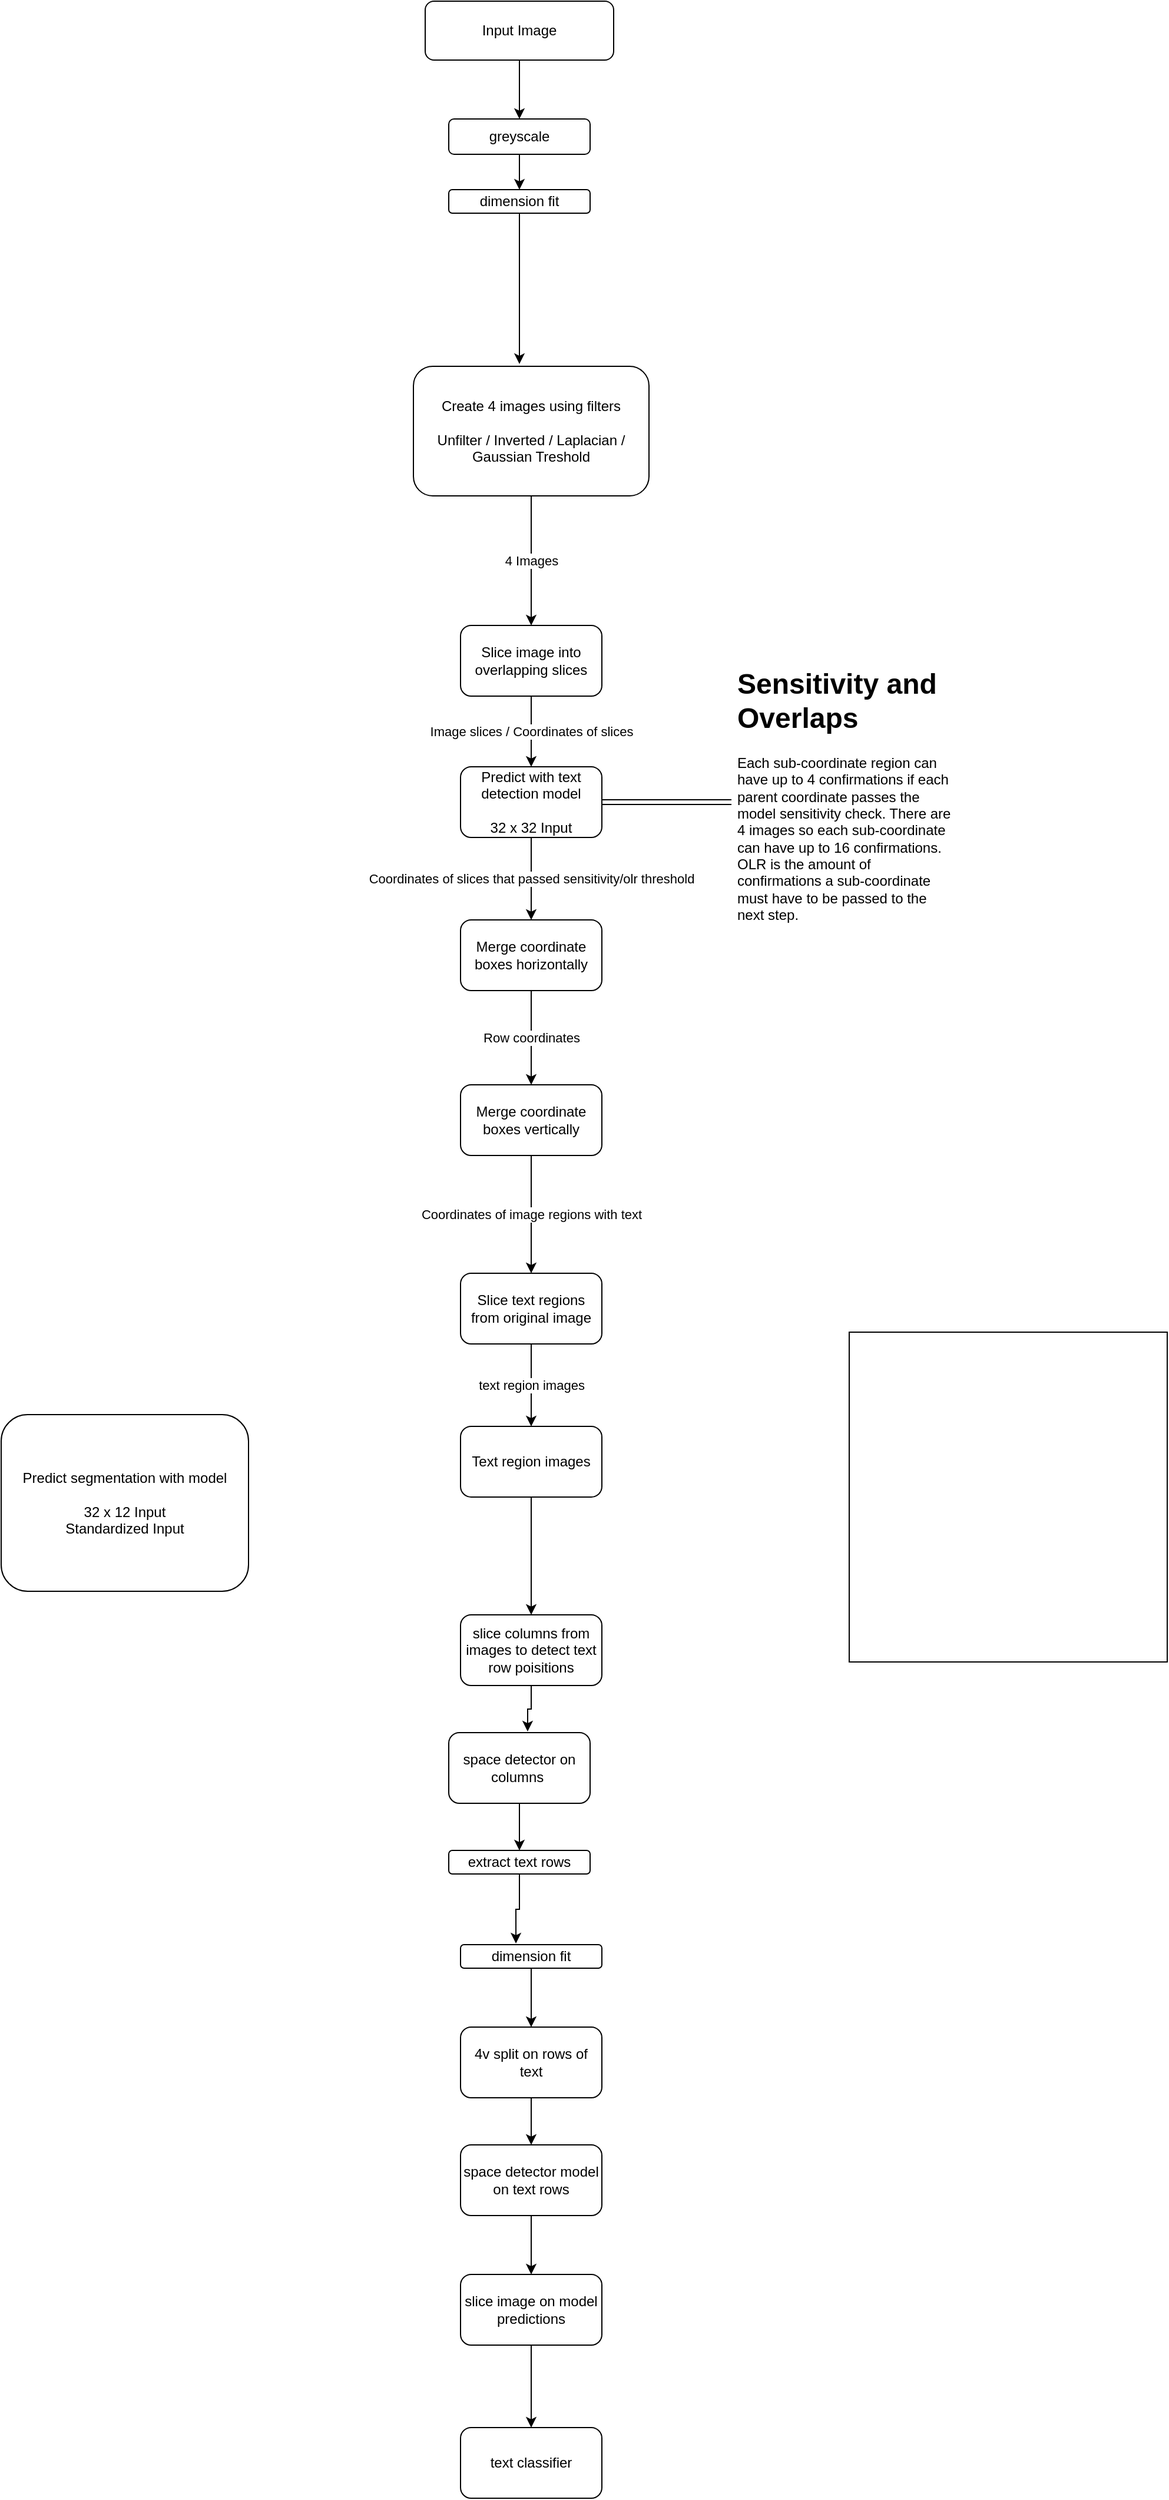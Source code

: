 <mxfile version="16.4.0" type="device"><diagram id="UtVgI1CnMSAznC2kJNcW" name="Page-1"><mxGraphModel dx="1102" dy="746" grid="1" gridSize="10" guides="1" tooltips="1" connect="1" arrows="1" fold="1" page="1" pageScale="1" pageWidth="2400" pageHeight="2400" math="0" shadow="0"><root><mxCell id="0"/><mxCell id="1" parent="0"/><mxCell id="ibsGEV7XPqqA13c_LjEd-3" style="edgeStyle=orthogonalEdgeStyle;rounded=0;orthogonalLoop=1;jettySize=auto;html=1;entryX=0.5;entryY=0;entryDx=0;entryDy=0;" edge="1" parent="1" source="ajGedO4xjajjBX1lwh1i-1" target="ibsGEV7XPqqA13c_LjEd-1"><mxGeometry relative="1" as="geometry"/></mxCell><mxCell id="ajGedO4xjajjBX1lwh1i-1" value="Input Image" style="rounded=1;whiteSpace=wrap;html=1;" parent="1" vertex="1"><mxGeometry x="700" y="60" width="160" height="50" as="geometry"/></mxCell><mxCell id="ajGedO4xjajjBX1lwh1i-6" value="4 Images" style="edgeStyle=orthogonalEdgeStyle;rounded=0;orthogonalLoop=1;jettySize=auto;html=1;entryX=0.5;entryY=0;entryDx=0;entryDy=0;" parent="1" source="ajGedO4xjajjBX1lwh1i-2" target="ajGedO4xjajjBX1lwh1i-3" edge="1"><mxGeometry relative="1" as="geometry"/></mxCell><mxCell id="ajGedO4xjajjBX1lwh1i-2" value="Create 4 images using filters&lt;br&gt;&lt;br&gt;Unfilter / Inverted / Laplacian / Gaussian Treshold" style="rounded=1;whiteSpace=wrap;html=1;" parent="1" vertex="1"><mxGeometry x="690" y="370" width="200" height="110" as="geometry"/></mxCell><mxCell id="ajGedO4xjajjBX1lwh1i-7" value="Image slices / Coordinates of slices" style="edgeStyle=orthogonalEdgeStyle;rounded=0;orthogonalLoop=1;jettySize=auto;html=1;entryX=0.5;entryY=0;entryDx=0;entryDy=0;" parent="1" source="ajGedO4xjajjBX1lwh1i-3" target="ajGedO4xjajjBX1lwh1i-4" edge="1"><mxGeometry relative="1" as="geometry"/></mxCell><mxCell id="ajGedO4xjajjBX1lwh1i-3" value="Slice image into overlapping slices" style="rounded=1;whiteSpace=wrap;html=1;" parent="1" vertex="1"><mxGeometry x="730" y="590" width="120" height="60" as="geometry"/></mxCell><mxCell id="ajGedO4xjajjBX1lwh1i-9" value="Coordinates of slices that passed sensitivity/olr threshold" style="edgeStyle=orthogonalEdgeStyle;rounded=0;orthogonalLoop=1;jettySize=auto;html=1;entryX=0.5;entryY=0;entryDx=0;entryDy=0;" parent="1" source="ajGedO4xjajjBX1lwh1i-4" target="ajGedO4xjajjBX1lwh1i-8" edge="1"><mxGeometry relative="1" as="geometry"/></mxCell><mxCell id="ajGedO4xjajjBX1lwh1i-4" value="Predict with text detection model&lt;br&gt;&lt;br&gt;32 x 32 Input" style="rounded=1;whiteSpace=wrap;html=1;" parent="1" vertex="1"><mxGeometry x="730" y="710" width="120" height="60" as="geometry"/></mxCell><mxCell id="ajGedO4xjajjBX1lwh1i-13" value="Row coordinates" style="edgeStyle=orthogonalEdgeStyle;rounded=0;orthogonalLoop=1;jettySize=auto;html=1;entryX=0.5;entryY=0;entryDx=0;entryDy=0;" parent="1" source="ajGedO4xjajjBX1lwh1i-8" target="ajGedO4xjajjBX1lwh1i-12" edge="1"><mxGeometry relative="1" as="geometry"/></mxCell><mxCell id="ajGedO4xjajjBX1lwh1i-8" value="Merge coordinate boxes horizontally" style="rounded=1;whiteSpace=wrap;html=1;" parent="1" vertex="1"><mxGeometry x="730" y="840" width="120" height="60" as="geometry"/></mxCell><mxCell id="ajGedO4xjajjBX1lwh1i-11" style="edgeStyle=orthogonalEdgeStyle;rounded=0;orthogonalLoop=1;jettySize=auto;html=1;shape=link;" parent="1" source="ajGedO4xjajjBX1lwh1i-10" target="ajGedO4xjajjBX1lwh1i-4" edge="1"><mxGeometry relative="1" as="geometry"/></mxCell><mxCell id="ajGedO4xjajjBX1lwh1i-10" value="&lt;h1&gt;Sensitivity and Overlaps&lt;/h1&gt;&lt;div&gt;Each sub-coordinate region can have up to 4 confirmations if each parent coordinate passes the model sensitivity check. There are 4 images so each sub-coordinate can have up to 16 confirmations. OLR is the amount of confirmations a sub-coordinate must have to be passed to the next step.&lt;/div&gt;" style="text;html=1;strokeColor=none;fillColor=none;spacing=5;spacingTop=-20;whiteSpace=wrap;overflow=hidden;rounded=0;" parent="1" vertex="1"><mxGeometry x="960" y="620" width="190" height="240" as="geometry"/></mxCell><mxCell id="ajGedO4xjajjBX1lwh1i-15" value="Coordinates of image regions with text" style="edgeStyle=orthogonalEdgeStyle;rounded=0;orthogonalLoop=1;jettySize=auto;html=1;" parent="1" source="ajGedO4xjajjBX1lwh1i-12" target="ajGedO4xjajjBX1lwh1i-14" edge="1"><mxGeometry relative="1" as="geometry"/></mxCell><mxCell id="ajGedO4xjajjBX1lwh1i-12" value="Merge coordinate boxes vertically" style="rounded=1;whiteSpace=wrap;html=1;" parent="1" vertex="1"><mxGeometry x="730" y="980" width="120" height="60" as="geometry"/></mxCell><mxCell id="ajGedO4xjajjBX1lwh1i-17" value="text region images" style="edgeStyle=orthogonalEdgeStyle;rounded=0;orthogonalLoop=1;jettySize=auto;html=1;entryX=0.5;entryY=0;entryDx=0;entryDy=0;" parent="1" source="ajGedO4xjajjBX1lwh1i-14" target="ajGedO4xjajjBX1lwh1i-16" edge="1"><mxGeometry relative="1" as="geometry"/></mxCell><mxCell id="ajGedO4xjajjBX1lwh1i-14" value="Slice text regions from original image" style="rounded=1;whiteSpace=wrap;html=1;" parent="1" vertex="1"><mxGeometry x="730" y="1140" width="120" height="60" as="geometry"/></mxCell><mxCell id="ajGedO4xjajjBX1lwh1i-20" style="edgeStyle=orthogonalEdgeStyle;rounded=0;orthogonalLoop=1;jettySize=auto;html=1;entryX=0.5;entryY=0;entryDx=0;entryDy=0;" parent="1" source="ajGedO4xjajjBX1lwh1i-16" target="ibsGEV7XPqqA13c_LjEd-6" edge="1"><mxGeometry relative="1" as="geometry"><mxPoint x="790" y="1410" as="targetPoint"/></mxGeometry></mxCell><mxCell id="ajGedO4xjajjBX1lwh1i-16" value="Text region images" style="rounded=1;whiteSpace=wrap;html=1;" parent="1" vertex="1"><mxGeometry x="730" y="1270" width="120" height="60" as="geometry"/></mxCell><mxCell id="mGhssjT5okuKfoHRslfr-2" value="Predict segmentation with model&lt;br&gt;&lt;br&gt;32 x 12 Input&lt;br&gt;Standardized Input" style="rounded=1;whiteSpace=wrap;html=1;" parent="1" vertex="1"><mxGeometry x="340" y="1260" width="210" height="150" as="geometry"/></mxCell><mxCell id="mGhssjT5okuKfoHRslfr-3" value="" style="rounded=0;whiteSpace=wrap;html=1;" parent="1" vertex="1"><mxGeometry x="1060" y="1190" width="270" height="280" as="geometry"/></mxCell><mxCell id="ibsGEV7XPqqA13c_LjEd-4" style="edgeStyle=orthogonalEdgeStyle;rounded=0;orthogonalLoop=1;jettySize=auto;html=1;entryX=0.5;entryY=0;entryDx=0;entryDy=0;" edge="1" parent="1" source="ibsGEV7XPqqA13c_LjEd-1" target="ibsGEV7XPqqA13c_LjEd-2"><mxGeometry relative="1" as="geometry"/></mxCell><mxCell id="ibsGEV7XPqqA13c_LjEd-1" value="greyscale" style="rounded=1;whiteSpace=wrap;html=1;" vertex="1" parent="1"><mxGeometry x="720" y="160" width="120" height="30" as="geometry"/></mxCell><mxCell id="ibsGEV7XPqqA13c_LjEd-5" style="edgeStyle=orthogonalEdgeStyle;rounded=0;orthogonalLoop=1;jettySize=auto;html=1;entryX=0.45;entryY=-0.018;entryDx=0;entryDy=0;entryPerimeter=0;" edge="1" parent="1" source="ibsGEV7XPqqA13c_LjEd-2" target="ajGedO4xjajjBX1lwh1i-2"><mxGeometry relative="1" as="geometry"/></mxCell><mxCell id="ibsGEV7XPqqA13c_LjEd-2" value="dimension fit" style="rounded=1;whiteSpace=wrap;html=1;" vertex="1" parent="1"><mxGeometry x="720" y="220" width="120" height="20" as="geometry"/></mxCell><mxCell id="ibsGEV7XPqqA13c_LjEd-15" style="edgeStyle=orthogonalEdgeStyle;rounded=0;orthogonalLoop=1;jettySize=auto;html=1;entryX=0.558;entryY=-0.017;entryDx=0;entryDy=0;entryPerimeter=0;" edge="1" parent="1" source="ibsGEV7XPqqA13c_LjEd-6" target="ibsGEV7XPqqA13c_LjEd-14"><mxGeometry relative="1" as="geometry"/></mxCell><mxCell id="ibsGEV7XPqqA13c_LjEd-6" value="slice columns from images to detect text row poisitions" style="rounded=1;whiteSpace=wrap;html=1;" vertex="1" parent="1"><mxGeometry x="730" y="1430" width="120" height="60" as="geometry"/></mxCell><mxCell id="ibsGEV7XPqqA13c_LjEd-12" style="edgeStyle=orthogonalEdgeStyle;rounded=0;orthogonalLoop=1;jettySize=auto;html=1;entryX=0.392;entryY=-0.05;entryDx=0;entryDy=0;entryPerimeter=0;" edge="1" parent="1" source="ibsGEV7XPqqA13c_LjEd-7" target="ibsGEV7XPqqA13c_LjEd-11"><mxGeometry relative="1" as="geometry"/></mxCell><mxCell id="ibsGEV7XPqqA13c_LjEd-7" value="extract text rows" style="rounded=1;whiteSpace=wrap;html=1;" vertex="1" parent="1"><mxGeometry x="720" y="1630" width="120" height="20" as="geometry"/></mxCell><mxCell id="ibsGEV7XPqqA13c_LjEd-18" style="edgeStyle=orthogonalEdgeStyle;rounded=0;orthogonalLoop=1;jettySize=auto;html=1;entryX=0.5;entryY=0;entryDx=0;entryDy=0;" edge="1" parent="1" source="ibsGEV7XPqqA13c_LjEd-9" target="ibsGEV7XPqqA13c_LjEd-17"><mxGeometry relative="1" as="geometry"/></mxCell><mxCell id="ibsGEV7XPqqA13c_LjEd-9" value="4v split on rows of text" style="rounded=1;whiteSpace=wrap;html=1;" vertex="1" parent="1"><mxGeometry x="730" y="1780" width="120" height="60" as="geometry"/></mxCell><mxCell id="ibsGEV7XPqqA13c_LjEd-13" style="edgeStyle=orthogonalEdgeStyle;rounded=0;orthogonalLoop=1;jettySize=auto;html=1;entryX=0.5;entryY=0;entryDx=0;entryDy=0;" edge="1" parent="1" source="ibsGEV7XPqqA13c_LjEd-11" target="ibsGEV7XPqqA13c_LjEd-9"><mxGeometry relative="1" as="geometry"/></mxCell><mxCell id="ibsGEV7XPqqA13c_LjEd-11" value="dimension fit" style="rounded=1;whiteSpace=wrap;html=1;" vertex="1" parent="1"><mxGeometry x="730" y="1710" width="120" height="20" as="geometry"/></mxCell><mxCell id="ibsGEV7XPqqA13c_LjEd-16" style="edgeStyle=orthogonalEdgeStyle;rounded=0;orthogonalLoop=1;jettySize=auto;html=1;entryX=0.5;entryY=0;entryDx=0;entryDy=0;" edge="1" parent="1" source="ibsGEV7XPqqA13c_LjEd-14" target="ibsGEV7XPqqA13c_LjEd-7"><mxGeometry relative="1" as="geometry"/></mxCell><mxCell id="ibsGEV7XPqqA13c_LjEd-14" value="space detector on columns&amp;nbsp;" style="rounded=1;whiteSpace=wrap;html=1;" vertex="1" parent="1"><mxGeometry x="720" y="1530" width="120" height="60" as="geometry"/></mxCell><mxCell id="ibsGEV7XPqqA13c_LjEd-20" style="edgeStyle=orthogonalEdgeStyle;rounded=0;orthogonalLoop=1;jettySize=auto;html=1;entryX=0.5;entryY=0;entryDx=0;entryDy=0;" edge="1" parent="1" source="ibsGEV7XPqqA13c_LjEd-17" target="ibsGEV7XPqqA13c_LjEd-19"><mxGeometry relative="1" as="geometry"/></mxCell><mxCell id="ibsGEV7XPqqA13c_LjEd-17" value="space detector model on text rows" style="rounded=1;whiteSpace=wrap;html=1;" vertex="1" parent="1"><mxGeometry x="730" y="1880" width="120" height="60" as="geometry"/></mxCell><mxCell id="ibsGEV7XPqqA13c_LjEd-22" style="edgeStyle=orthogonalEdgeStyle;rounded=0;orthogonalLoop=1;jettySize=auto;html=1;entryX=0.5;entryY=0;entryDx=0;entryDy=0;" edge="1" parent="1" source="ibsGEV7XPqqA13c_LjEd-19" target="ibsGEV7XPqqA13c_LjEd-21"><mxGeometry relative="1" as="geometry"/></mxCell><mxCell id="ibsGEV7XPqqA13c_LjEd-19" value="slice image on model predictions" style="rounded=1;whiteSpace=wrap;html=1;" vertex="1" parent="1"><mxGeometry x="730" y="1990" width="120" height="60" as="geometry"/></mxCell><mxCell id="ibsGEV7XPqqA13c_LjEd-21" value="text classifier" style="rounded=1;whiteSpace=wrap;html=1;" vertex="1" parent="1"><mxGeometry x="730" y="2120" width="120" height="60" as="geometry"/></mxCell></root></mxGraphModel></diagram></mxfile>